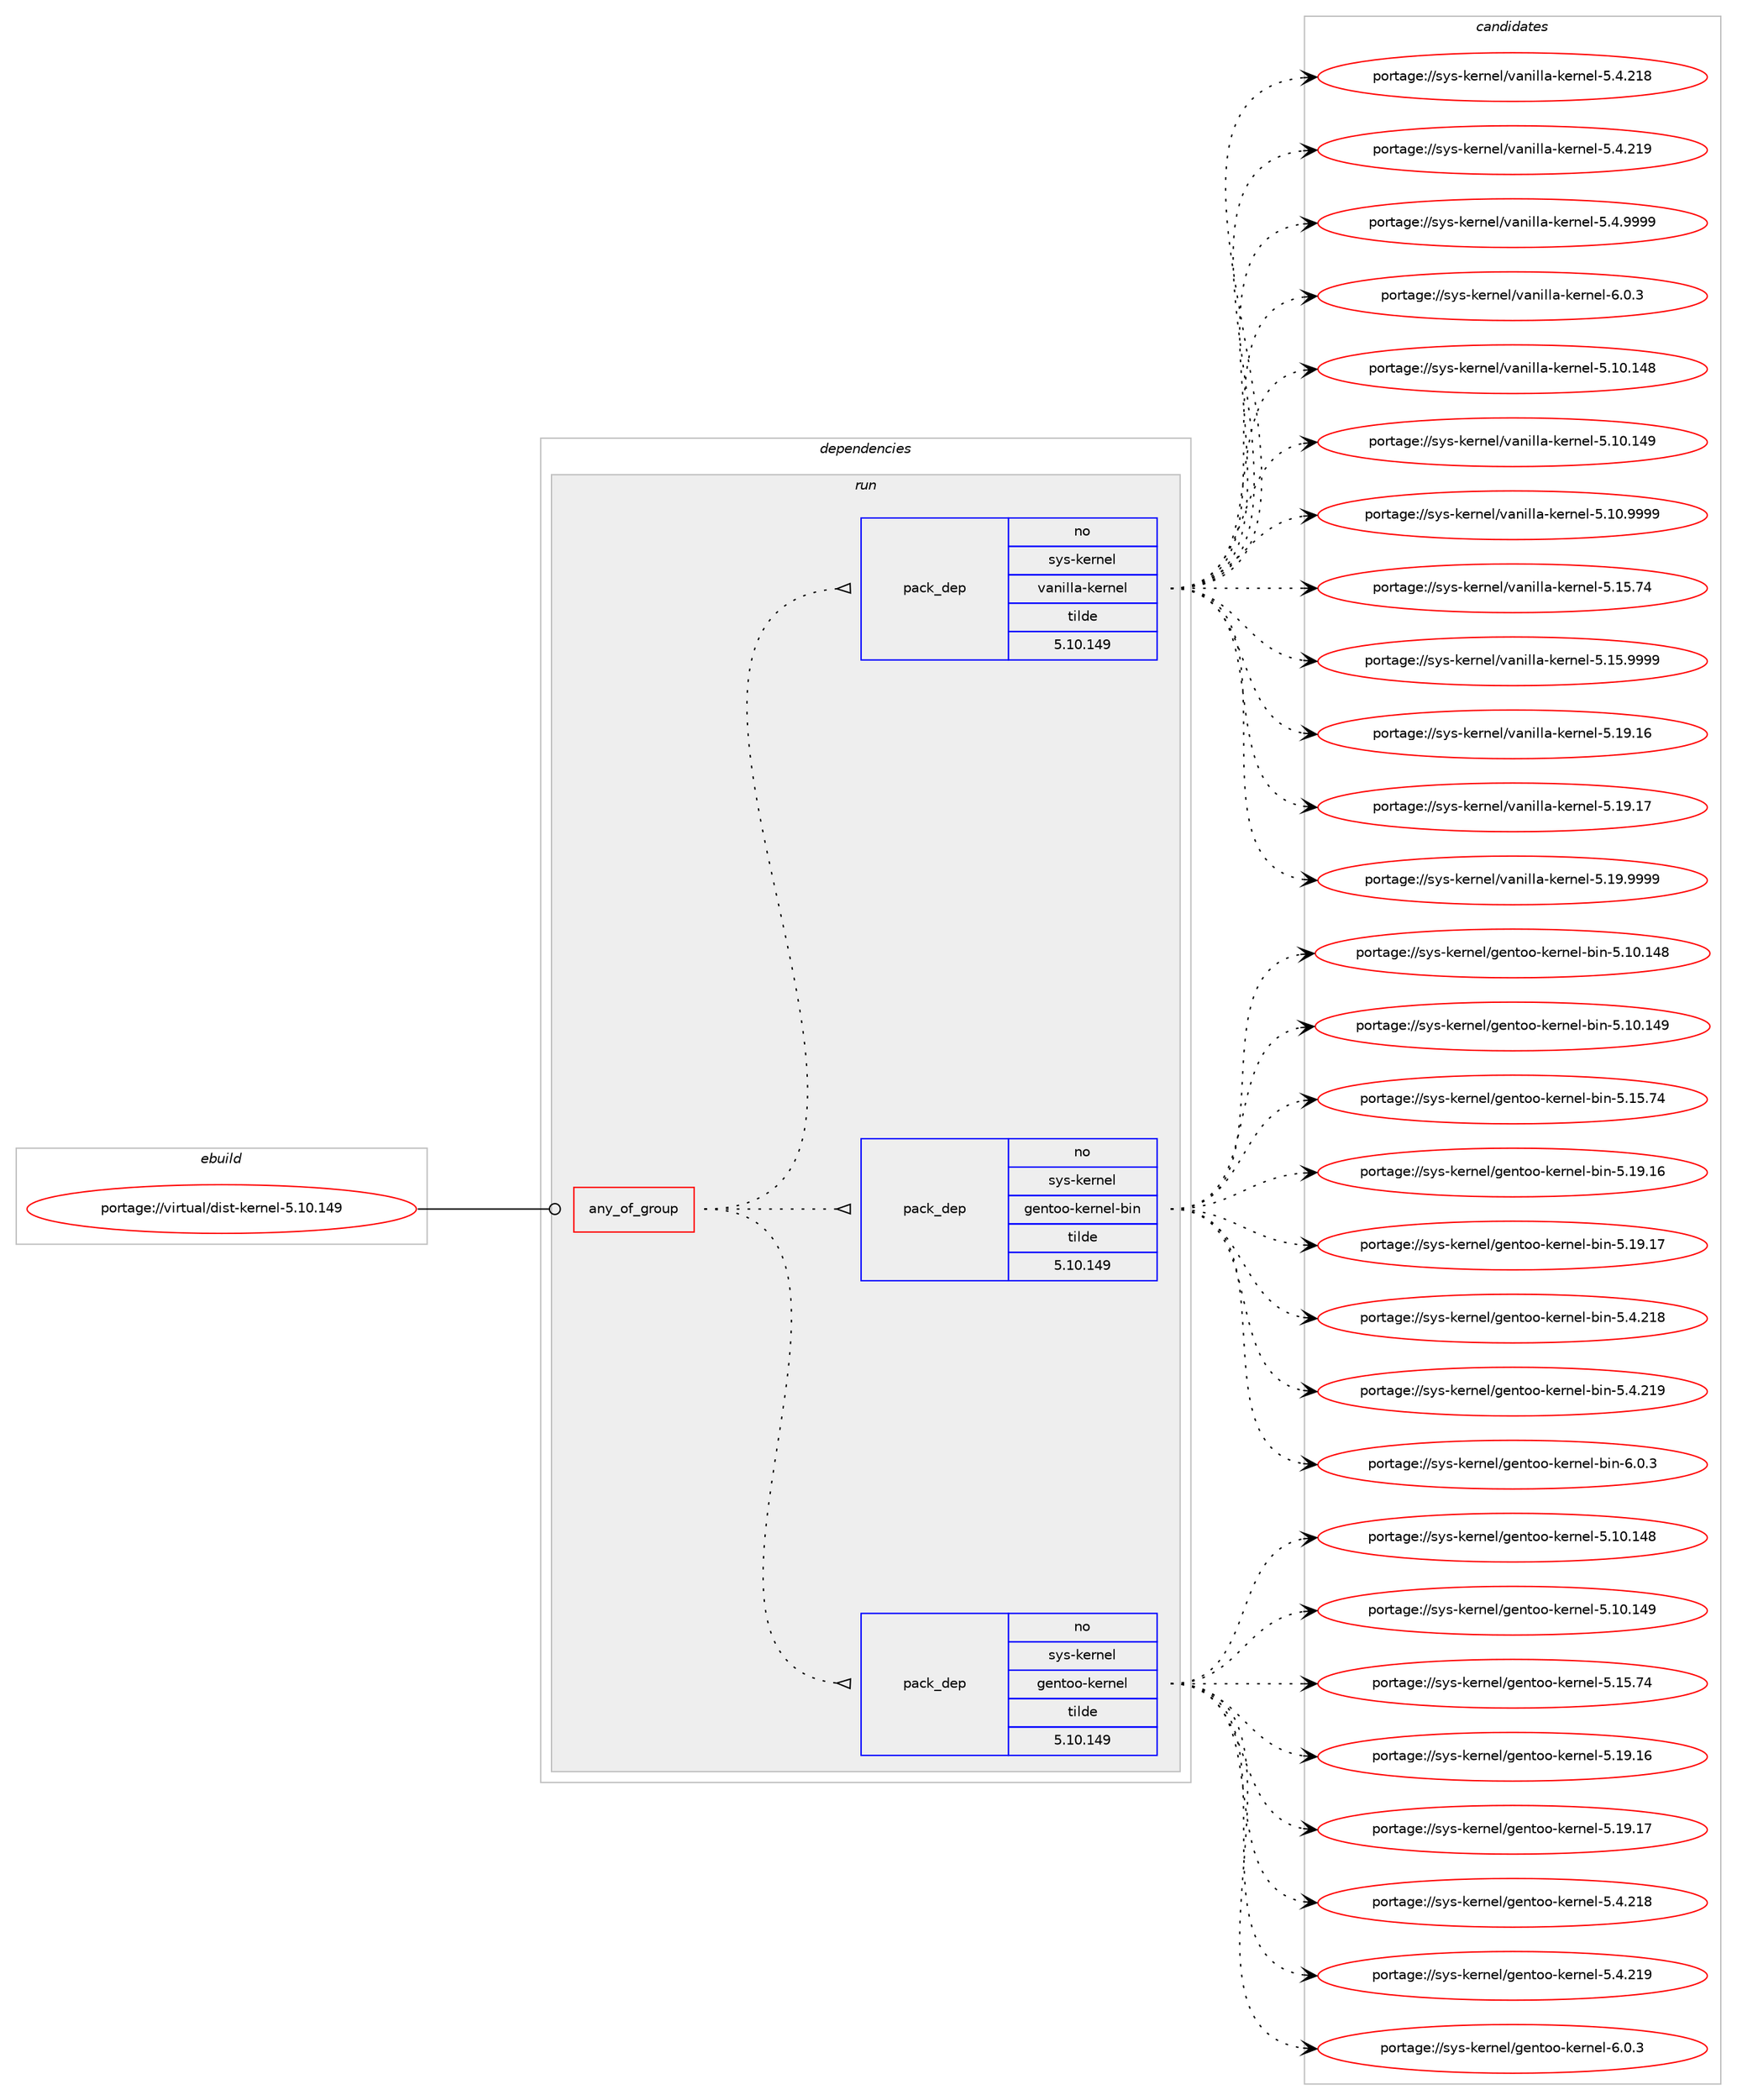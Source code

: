 digraph prolog {

# *************
# Graph options
# *************

newrank=true;
concentrate=true;
compound=true;
graph [rankdir=LR,fontname=Helvetica,fontsize=10,ranksep=1.5];#, ranksep=2.5, nodesep=0.2];
edge  [arrowhead=vee];
node  [fontname=Helvetica,fontsize=10];

# **********
# The ebuild
# **********

subgraph cluster_leftcol {
color=gray;
label=<<i>ebuild</i>>;
id [label="portage://virtual/dist-kernel-5.10.149", color=red, width=4, href="../virtual/dist-kernel-5.10.149.svg"];
}

# ****************
# The dependencies
# ****************

subgraph cluster_midcol {
color=gray;
label=<<i>dependencies</i>>;
subgraph cluster_compile {
fillcolor="#eeeeee";
style=filled;
label=<<i>compile</i>>;
}
subgraph cluster_compileandrun {
fillcolor="#eeeeee";
style=filled;
label=<<i>compile and run</i>>;
}
subgraph cluster_run {
fillcolor="#eeeeee";
style=filled;
label=<<i>run</i>>;
subgraph any5 {
dependency207 [label=<<TABLE BORDER="0" CELLBORDER="1" CELLSPACING="0" CELLPADDING="4"><TR><TD CELLPADDING="10">any_of_group</TD></TR></TABLE>>, shape=none, color=red];subgraph pack101 {
dependency208 [label=<<TABLE BORDER="0" CELLBORDER="1" CELLSPACING="0" CELLPADDING="4" WIDTH="220"><TR><TD ROWSPAN="6" CELLPADDING="30">pack_dep</TD></TR><TR><TD WIDTH="110">no</TD></TR><TR><TD>sys-kernel</TD></TR><TR><TD>gentoo-kernel</TD></TR><TR><TD>tilde</TD></TR><TR><TD>5.10.149</TD></TR></TABLE>>, shape=none, color=blue];
}
dependency207:e -> dependency208:w [weight=20,style="dotted",arrowhead="oinv"];
subgraph pack102 {
dependency209 [label=<<TABLE BORDER="0" CELLBORDER="1" CELLSPACING="0" CELLPADDING="4" WIDTH="220"><TR><TD ROWSPAN="6" CELLPADDING="30">pack_dep</TD></TR><TR><TD WIDTH="110">no</TD></TR><TR><TD>sys-kernel</TD></TR><TR><TD>gentoo-kernel-bin</TD></TR><TR><TD>tilde</TD></TR><TR><TD>5.10.149</TD></TR></TABLE>>, shape=none, color=blue];
}
dependency207:e -> dependency209:w [weight=20,style="dotted",arrowhead="oinv"];
subgraph pack103 {
dependency210 [label=<<TABLE BORDER="0" CELLBORDER="1" CELLSPACING="0" CELLPADDING="4" WIDTH="220"><TR><TD ROWSPAN="6" CELLPADDING="30">pack_dep</TD></TR><TR><TD WIDTH="110">no</TD></TR><TR><TD>sys-kernel</TD></TR><TR><TD>vanilla-kernel</TD></TR><TR><TD>tilde</TD></TR><TR><TD>5.10.149</TD></TR></TABLE>>, shape=none, color=blue];
}
dependency207:e -> dependency210:w [weight=20,style="dotted",arrowhead="oinv"];
}
id:e -> dependency207:w [weight=20,style="solid",arrowhead="odot"];
}
}

# **************
# The candidates
# **************

subgraph cluster_choices {
rank=same;
color=gray;
label=<<i>candidates</i>>;

subgraph choice101 {
color=black;
nodesep=1;
choice115121115451071011141101011084710310111011611111145107101114110101108455346494846495256 [label="portage://sys-kernel/gentoo-kernel-5.10.148", color=red, width=4,href="../sys-kernel/gentoo-kernel-5.10.148.svg"];
choice115121115451071011141101011084710310111011611111145107101114110101108455346494846495257 [label="portage://sys-kernel/gentoo-kernel-5.10.149", color=red, width=4,href="../sys-kernel/gentoo-kernel-5.10.149.svg"];
choice1151211154510710111411010110847103101110116111111451071011141101011084553464953465552 [label="portage://sys-kernel/gentoo-kernel-5.15.74", color=red, width=4,href="../sys-kernel/gentoo-kernel-5.15.74.svg"];
choice1151211154510710111411010110847103101110116111111451071011141101011084553464957464954 [label="portage://sys-kernel/gentoo-kernel-5.19.16", color=red, width=4,href="../sys-kernel/gentoo-kernel-5.19.16.svg"];
choice1151211154510710111411010110847103101110116111111451071011141101011084553464957464955 [label="portage://sys-kernel/gentoo-kernel-5.19.17", color=red, width=4,href="../sys-kernel/gentoo-kernel-5.19.17.svg"];
choice1151211154510710111411010110847103101110116111111451071011141101011084553465246504956 [label="portage://sys-kernel/gentoo-kernel-5.4.218", color=red, width=4,href="../sys-kernel/gentoo-kernel-5.4.218.svg"];
choice1151211154510710111411010110847103101110116111111451071011141101011084553465246504957 [label="portage://sys-kernel/gentoo-kernel-5.4.219", color=red, width=4,href="../sys-kernel/gentoo-kernel-5.4.219.svg"];
choice115121115451071011141101011084710310111011611111145107101114110101108455446484651 [label="portage://sys-kernel/gentoo-kernel-6.0.3", color=red, width=4,href="../sys-kernel/gentoo-kernel-6.0.3.svg"];
dependency208:e -> choice115121115451071011141101011084710310111011611111145107101114110101108455346494846495256:w [style=dotted,weight="100"];
dependency208:e -> choice115121115451071011141101011084710310111011611111145107101114110101108455346494846495257:w [style=dotted,weight="100"];
dependency208:e -> choice1151211154510710111411010110847103101110116111111451071011141101011084553464953465552:w [style=dotted,weight="100"];
dependency208:e -> choice1151211154510710111411010110847103101110116111111451071011141101011084553464957464954:w [style=dotted,weight="100"];
dependency208:e -> choice1151211154510710111411010110847103101110116111111451071011141101011084553464957464955:w [style=dotted,weight="100"];
dependency208:e -> choice1151211154510710111411010110847103101110116111111451071011141101011084553465246504956:w [style=dotted,weight="100"];
dependency208:e -> choice1151211154510710111411010110847103101110116111111451071011141101011084553465246504957:w [style=dotted,weight="100"];
dependency208:e -> choice115121115451071011141101011084710310111011611111145107101114110101108455446484651:w [style=dotted,weight="100"];
}
subgraph choice102 {
color=black;
nodesep=1;
choice1151211154510710111411010110847103101110116111111451071011141101011084598105110455346494846495256 [label="portage://sys-kernel/gentoo-kernel-bin-5.10.148", color=red, width=4,href="../sys-kernel/gentoo-kernel-bin-5.10.148.svg"];
choice1151211154510710111411010110847103101110116111111451071011141101011084598105110455346494846495257 [label="portage://sys-kernel/gentoo-kernel-bin-5.10.149", color=red, width=4,href="../sys-kernel/gentoo-kernel-bin-5.10.149.svg"];
choice11512111545107101114110101108471031011101161111114510710111411010110845981051104553464953465552 [label="portage://sys-kernel/gentoo-kernel-bin-5.15.74", color=red, width=4,href="../sys-kernel/gentoo-kernel-bin-5.15.74.svg"];
choice11512111545107101114110101108471031011101161111114510710111411010110845981051104553464957464954 [label="portage://sys-kernel/gentoo-kernel-bin-5.19.16", color=red, width=4,href="../sys-kernel/gentoo-kernel-bin-5.19.16.svg"];
choice11512111545107101114110101108471031011101161111114510710111411010110845981051104553464957464955 [label="portage://sys-kernel/gentoo-kernel-bin-5.19.17", color=red, width=4,href="../sys-kernel/gentoo-kernel-bin-5.19.17.svg"];
choice11512111545107101114110101108471031011101161111114510710111411010110845981051104553465246504956 [label="portage://sys-kernel/gentoo-kernel-bin-5.4.218", color=red, width=4,href="../sys-kernel/gentoo-kernel-bin-5.4.218.svg"];
choice11512111545107101114110101108471031011101161111114510710111411010110845981051104553465246504957 [label="portage://sys-kernel/gentoo-kernel-bin-5.4.219", color=red, width=4,href="../sys-kernel/gentoo-kernel-bin-5.4.219.svg"];
choice1151211154510710111411010110847103101110116111111451071011141101011084598105110455446484651 [label="portage://sys-kernel/gentoo-kernel-bin-6.0.3", color=red, width=4,href="../sys-kernel/gentoo-kernel-bin-6.0.3.svg"];
dependency209:e -> choice1151211154510710111411010110847103101110116111111451071011141101011084598105110455346494846495256:w [style=dotted,weight="100"];
dependency209:e -> choice1151211154510710111411010110847103101110116111111451071011141101011084598105110455346494846495257:w [style=dotted,weight="100"];
dependency209:e -> choice11512111545107101114110101108471031011101161111114510710111411010110845981051104553464953465552:w [style=dotted,weight="100"];
dependency209:e -> choice11512111545107101114110101108471031011101161111114510710111411010110845981051104553464957464954:w [style=dotted,weight="100"];
dependency209:e -> choice11512111545107101114110101108471031011101161111114510710111411010110845981051104553464957464955:w [style=dotted,weight="100"];
dependency209:e -> choice11512111545107101114110101108471031011101161111114510710111411010110845981051104553465246504956:w [style=dotted,weight="100"];
dependency209:e -> choice11512111545107101114110101108471031011101161111114510710111411010110845981051104553465246504957:w [style=dotted,weight="100"];
dependency209:e -> choice1151211154510710111411010110847103101110116111111451071011141101011084598105110455446484651:w [style=dotted,weight="100"];
}
subgraph choice103 {
color=black;
nodesep=1;
choice1151211154510710111411010110847118971101051081089745107101114110101108455346494846495256 [label="portage://sys-kernel/vanilla-kernel-5.10.148", color=red, width=4,href="../sys-kernel/vanilla-kernel-5.10.148.svg"];
choice1151211154510710111411010110847118971101051081089745107101114110101108455346494846495257 [label="portage://sys-kernel/vanilla-kernel-5.10.149", color=red, width=4,href="../sys-kernel/vanilla-kernel-5.10.149.svg"];
choice115121115451071011141101011084711897110105108108974510710111411010110845534649484657575757 [label="portage://sys-kernel/vanilla-kernel-5.10.9999", color=red, width=4,href="../sys-kernel/vanilla-kernel-5.10.9999.svg"];
choice11512111545107101114110101108471189711010510810897451071011141101011084553464953465552 [label="portage://sys-kernel/vanilla-kernel-5.15.74", color=red, width=4,href="../sys-kernel/vanilla-kernel-5.15.74.svg"];
choice115121115451071011141101011084711897110105108108974510710111411010110845534649534657575757 [label="portage://sys-kernel/vanilla-kernel-5.15.9999", color=red, width=4,href="../sys-kernel/vanilla-kernel-5.15.9999.svg"];
choice11512111545107101114110101108471189711010510810897451071011141101011084553464957464954 [label="portage://sys-kernel/vanilla-kernel-5.19.16", color=red, width=4,href="../sys-kernel/vanilla-kernel-5.19.16.svg"];
choice11512111545107101114110101108471189711010510810897451071011141101011084553464957464955 [label="portage://sys-kernel/vanilla-kernel-5.19.17", color=red, width=4,href="../sys-kernel/vanilla-kernel-5.19.17.svg"];
choice115121115451071011141101011084711897110105108108974510710111411010110845534649574657575757 [label="portage://sys-kernel/vanilla-kernel-5.19.9999", color=red, width=4,href="../sys-kernel/vanilla-kernel-5.19.9999.svg"];
choice11512111545107101114110101108471189711010510810897451071011141101011084553465246504956 [label="portage://sys-kernel/vanilla-kernel-5.4.218", color=red, width=4,href="../sys-kernel/vanilla-kernel-5.4.218.svg"];
choice11512111545107101114110101108471189711010510810897451071011141101011084553465246504957 [label="portage://sys-kernel/vanilla-kernel-5.4.219", color=red, width=4,href="../sys-kernel/vanilla-kernel-5.4.219.svg"];
choice1151211154510710111411010110847118971101051081089745107101114110101108455346524657575757 [label="portage://sys-kernel/vanilla-kernel-5.4.9999", color=red, width=4,href="../sys-kernel/vanilla-kernel-5.4.9999.svg"];
choice1151211154510710111411010110847118971101051081089745107101114110101108455446484651 [label="portage://sys-kernel/vanilla-kernel-6.0.3", color=red, width=4,href="../sys-kernel/vanilla-kernel-6.0.3.svg"];
dependency210:e -> choice1151211154510710111411010110847118971101051081089745107101114110101108455346494846495256:w [style=dotted,weight="100"];
dependency210:e -> choice1151211154510710111411010110847118971101051081089745107101114110101108455346494846495257:w [style=dotted,weight="100"];
dependency210:e -> choice115121115451071011141101011084711897110105108108974510710111411010110845534649484657575757:w [style=dotted,weight="100"];
dependency210:e -> choice11512111545107101114110101108471189711010510810897451071011141101011084553464953465552:w [style=dotted,weight="100"];
dependency210:e -> choice115121115451071011141101011084711897110105108108974510710111411010110845534649534657575757:w [style=dotted,weight="100"];
dependency210:e -> choice11512111545107101114110101108471189711010510810897451071011141101011084553464957464954:w [style=dotted,weight="100"];
dependency210:e -> choice11512111545107101114110101108471189711010510810897451071011141101011084553464957464955:w [style=dotted,weight="100"];
dependency210:e -> choice115121115451071011141101011084711897110105108108974510710111411010110845534649574657575757:w [style=dotted,weight="100"];
dependency210:e -> choice11512111545107101114110101108471189711010510810897451071011141101011084553465246504956:w [style=dotted,weight="100"];
dependency210:e -> choice11512111545107101114110101108471189711010510810897451071011141101011084553465246504957:w [style=dotted,weight="100"];
dependency210:e -> choice1151211154510710111411010110847118971101051081089745107101114110101108455346524657575757:w [style=dotted,weight="100"];
dependency210:e -> choice1151211154510710111411010110847118971101051081089745107101114110101108455446484651:w [style=dotted,weight="100"];
}
}

}
